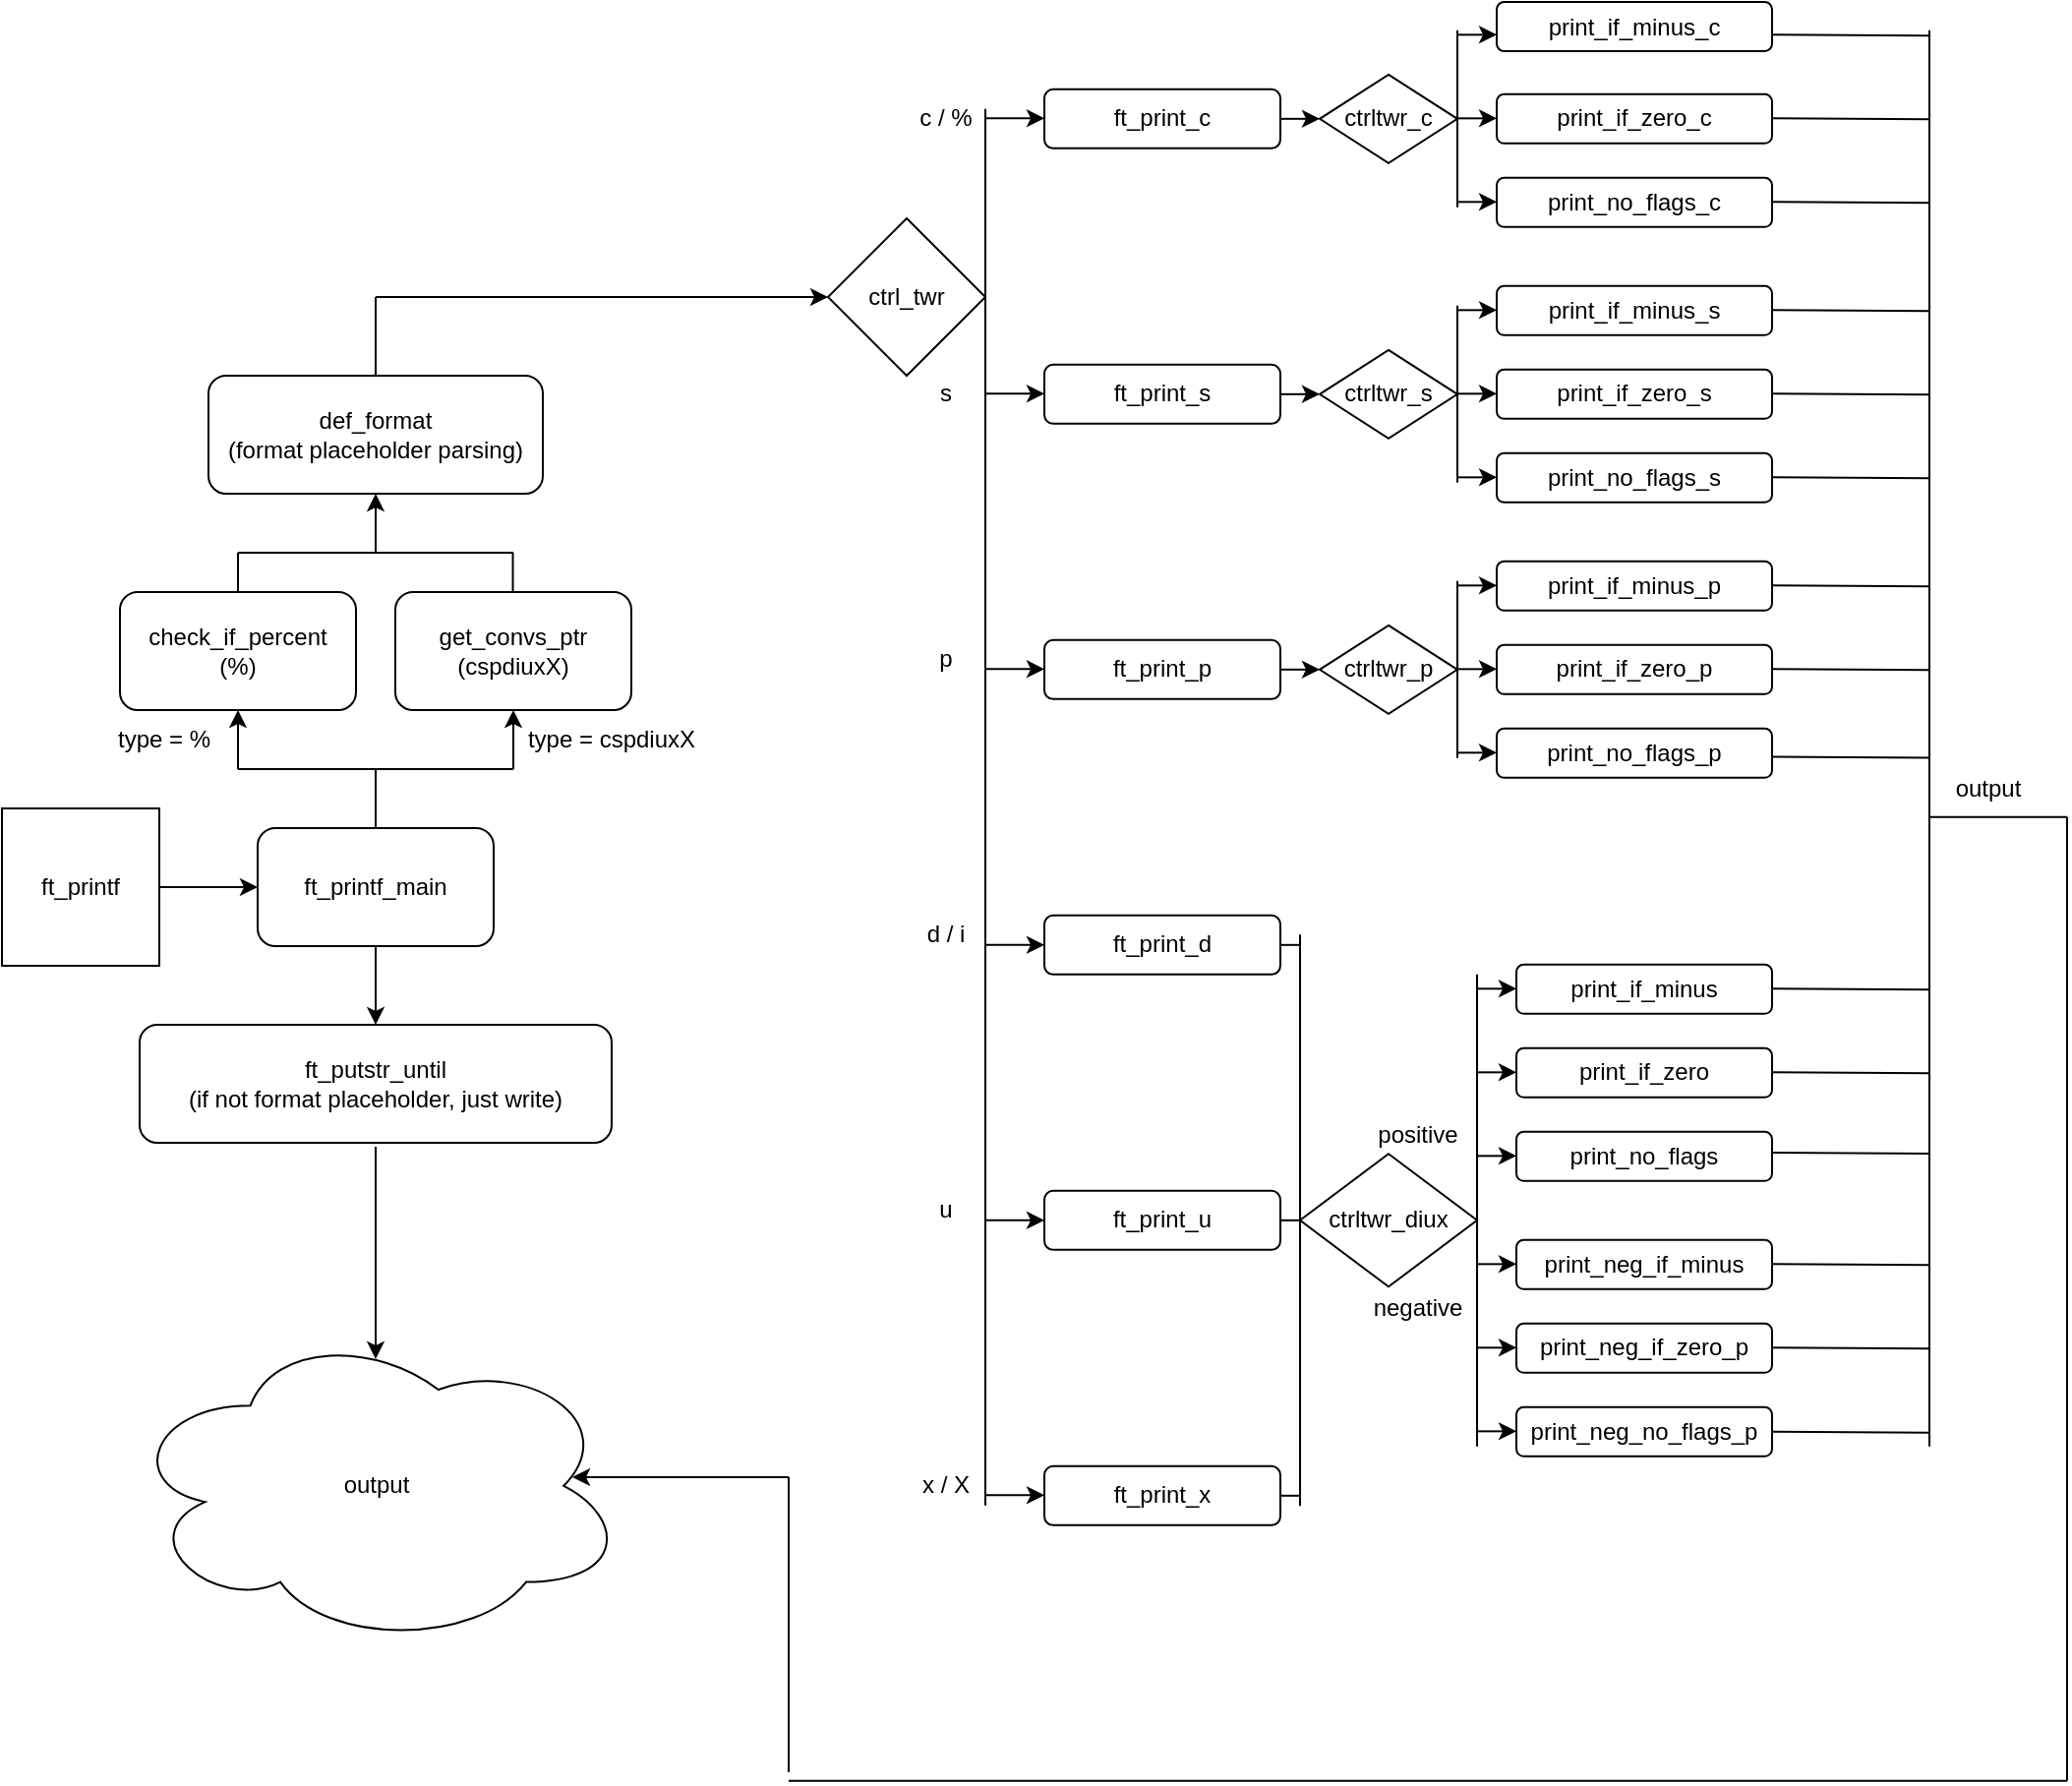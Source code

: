 <mxfile version="14.6.13" type="device"><diagram id="nV9uUo6MHdBNoXdL-bxg" name="Page-1"><mxGraphModel dx="735" dy="500" grid="1" gridSize="10" guides="1" tooltips="1" connect="1" arrows="1" fold="1" page="1" pageScale="1" pageWidth="850" pageHeight="1100" math="0" shadow="0"><root><mxCell id="0"/><mxCell id="1" parent="0"/><mxCell id="5g07XMn31a4lARJxF2Wk-2" value="ft_printf&lt;br&gt;" style="whiteSpace=wrap;html=1;aspect=fixed;" vertex="1" parent="1"><mxGeometry x="20" y="440" width="80" height="80" as="geometry"/></mxCell><mxCell id="5g07XMn31a4lARJxF2Wk-3" value="ft_printf_main&lt;br&gt;" style="rounded=1;whiteSpace=wrap;html=1;" vertex="1" parent="1"><mxGeometry x="150" y="450" width="120" height="60" as="geometry"/></mxCell><mxCell id="5g07XMn31a4lARJxF2Wk-4" value="check_if_percent&lt;br&gt;(%)" style="rounded=1;whiteSpace=wrap;html=1;" vertex="1" parent="1"><mxGeometry x="80" y="330" width="120" height="60" as="geometry"/></mxCell><mxCell id="5g07XMn31a4lARJxF2Wk-5" value="get_convs_ptr&lt;br&gt;(cspdiuxX)" style="rounded=1;whiteSpace=wrap;html=1;" vertex="1" parent="1"><mxGeometry x="220" y="330" width="120" height="60" as="geometry"/></mxCell><mxCell id="5g07XMn31a4lARJxF2Wk-6" value="" style="endArrow=none;html=1;exitX=0.5;exitY=0;exitDx=0;exitDy=0;" edge="1" parent="1" source="5g07XMn31a4lARJxF2Wk-3"><mxGeometry width="50" height="50" relative="1" as="geometry"><mxPoint x="160" y="430" as="sourcePoint"/><mxPoint x="210" y="420" as="targetPoint"/></mxGeometry></mxCell><mxCell id="5g07XMn31a4lARJxF2Wk-7" value="" style="endArrow=none;html=1;" edge="1" parent="1"><mxGeometry width="50" height="50" relative="1" as="geometry"><mxPoint x="140" y="420" as="sourcePoint"/><mxPoint x="280" y="420" as="targetPoint"/></mxGeometry></mxCell><mxCell id="5g07XMn31a4lARJxF2Wk-9" value="" style="endArrow=classic;html=1;entryX=0.5;entryY=1;entryDx=0;entryDy=0;" edge="1" parent="1" target="5g07XMn31a4lARJxF2Wk-4"><mxGeometry width="50" height="50" relative="1" as="geometry"><mxPoint x="140" y="420" as="sourcePoint"/><mxPoint x="210" y="380" as="targetPoint"/></mxGeometry></mxCell><mxCell id="5g07XMn31a4lARJxF2Wk-10" value="" style="endArrow=classic;html=1;entryX=0.5;entryY=1;entryDx=0;entryDy=0;" edge="1" parent="1" target="5g07XMn31a4lARJxF2Wk-5"><mxGeometry width="50" height="50" relative="1" as="geometry"><mxPoint x="280" y="420" as="sourcePoint"/><mxPoint x="330" y="390" as="targetPoint"/></mxGeometry></mxCell><mxCell id="5g07XMn31a4lARJxF2Wk-12" value="def_format&lt;br&gt;(format placeholder parsing)" style="rounded=1;whiteSpace=wrap;html=1;" vertex="1" parent="1"><mxGeometry x="125" y="220" width="170" height="60" as="geometry"/></mxCell><mxCell id="5g07XMn31a4lARJxF2Wk-14" value="" style="endArrow=classic;html=1;entryX=0.5;entryY=1;entryDx=0;entryDy=0;" edge="1" parent="1" target="5g07XMn31a4lARJxF2Wk-12"><mxGeometry width="50" height="50" relative="1" as="geometry"><mxPoint x="210" y="310" as="sourcePoint"/><mxPoint x="250" y="280" as="targetPoint"/></mxGeometry></mxCell><mxCell id="5g07XMn31a4lARJxF2Wk-15" value="" style="endArrow=none;html=1;" edge="1" parent="1"><mxGeometry width="50" height="50" relative="1" as="geometry"><mxPoint x="140" y="310" as="sourcePoint"/><mxPoint x="280" y="310" as="targetPoint"/></mxGeometry></mxCell><mxCell id="5g07XMn31a4lARJxF2Wk-18" value="" style="endArrow=none;html=1;exitX=0.5;exitY=0;exitDx=0;exitDy=0;" edge="1" parent="1" source="5g07XMn31a4lARJxF2Wk-4"><mxGeometry width="50" height="50" relative="1" as="geometry"><mxPoint x="50" y="320" as="sourcePoint"/><mxPoint x="140" y="310" as="targetPoint"/></mxGeometry></mxCell><mxCell id="5g07XMn31a4lARJxF2Wk-19" value="" style="endArrow=none;html=1;exitX=0.5;exitY=0;exitDx=0;exitDy=0;" edge="1" parent="1"><mxGeometry width="50" height="50" relative="1" as="geometry"><mxPoint x="279.76" y="330" as="sourcePoint"/><mxPoint x="279.76" y="310" as="targetPoint"/></mxGeometry></mxCell><mxCell id="5g07XMn31a4lARJxF2Wk-20" value="" style="endArrow=classic;html=1;exitX=1;exitY=0.5;exitDx=0;exitDy=0;" edge="1" parent="1" source="5g07XMn31a4lARJxF2Wk-2" target="5g07XMn31a4lARJxF2Wk-3"><mxGeometry width="50" height="50" relative="1" as="geometry"><mxPoint x="110" y="410" as="sourcePoint"/><mxPoint x="160" y="360" as="targetPoint"/></mxGeometry></mxCell><mxCell id="5g07XMn31a4lARJxF2Wk-21" value="type = %" style="text;html=1;strokeColor=none;fillColor=none;align=center;verticalAlign=middle;whiteSpace=wrap;rounded=0;" vertex="1" parent="1"><mxGeometry x="70" y="400" width="65" height="10" as="geometry"/></mxCell><mxCell id="5g07XMn31a4lARJxF2Wk-22" value="type = cspdiuxX" style="text;html=1;strokeColor=none;fillColor=none;align=center;verticalAlign=middle;whiteSpace=wrap;rounded=0;" vertex="1" parent="1"><mxGeometry x="280" y="400" width="100" height="10" as="geometry"/></mxCell><mxCell id="5g07XMn31a4lARJxF2Wk-23" value="ctrl_twr" style="rhombus;whiteSpace=wrap;html=1;" vertex="1" parent="1"><mxGeometry x="440" y="140.0" width="80" height="80" as="geometry"/></mxCell><mxCell id="5g07XMn31a4lARJxF2Wk-24" value="" style="endArrow=none;html=1;exitX=0.5;exitY=0;exitDx=0;exitDy=0;" edge="1" parent="1" source="5g07XMn31a4lARJxF2Wk-12"><mxGeometry width="50" height="50" relative="1" as="geometry"><mxPoint x="190" y="190" as="sourcePoint"/><mxPoint x="210" y="180" as="targetPoint"/></mxGeometry></mxCell><mxCell id="5g07XMn31a4lARJxF2Wk-25" value="" style="endArrow=classic;html=1;" edge="1" parent="1"><mxGeometry width="50" height="50" relative="1" as="geometry"><mxPoint x="210" y="180" as="sourcePoint"/><mxPoint x="440" y="180" as="targetPoint"/></mxGeometry></mxCell><mxCell id="5g07XMn31a4lARJxF2Wk-26" value="ft_print_x" style="rounded=1;whiteSpace=wrap;html=1;" vertex="1" parent="1"><mxGeometry x="550" y="774.41" width="120" height="30" as="geometry"/></mxCell><mxCell id="5g07XMn31a4lARJxF2Wk-27" value="ft_print_u" style="rounded=1;whiteSpace=wrap;html=1;" vertex="1" parent="1"><mxGeometry x="550" y="634.41" width="120" height="30" as="geometry"/></mxCell><mxCell id="5g07XMn31a4lARJxF2Wk-28" value="ft_print_c" style="rounded=1;whiteSpace=wrap;html=1;" vertex="1" parent="1"><mxGeometry x="550" y="74.41" width="120" height="30" as="geometry"/></mxCell><mxCell id="5g07XMn31a4lARJxF2Wk-29" value="ft_print_s" style="rounded=1;whiteSpace=wrap;html=1;" vertex="1" parent="1"><mxGeometry x="550" y="214.41" width="120" height="30" as="geometry"/></mxCell><mxCell id="5g07XMn31a4lARJxF2Wk-31" value="ft_print_p" style="rounded=1;whiteSpace=wrap;html=1;" vertex="1" parent="1"><mxGeometry x="550" y="354.41" width="120" height="30" as="geometry"/></mxCell><mxCell id="5g07XMn31a4lARJxF2Wk-32" value="ft_print_d" style="rounded=1;whiteSpace=wrap;html=1;" vertex="1" parent="1"><mxGeometry x="550" y="494.41" width="120" height="30" as="geometry"/></mxCell><mxCell id="5g07XMn31a4lARJxF2Wk-33" value="" style="endArrow=classic;html=1;entryX=0;entryY=0.5;entryDx=0;entryDy=0;" edge="1" parent="1" target="5g07XMn31a4lARJxF2Wk-32"><mxGeometry width="50" height="50" relative="1" as="geometry"><mxPoint x="520" y="509.41" as="sourcePoint"/><mxPoint x="550" y="504.41" as="targetPoint"/></mxGeometry></mxCell><mxCell id="5g07XMn31a4lARJxF2Wk-34" value="" style="endArrow=none;html=1;" edge="1" parent="1"><mxGeometry width="50" height="50" relative="1" as="geometry"><mxPoint x="520" y="794.41" as="sourcePoint"/><mxPoint x="520" y="84.41" as="targetPoint"/></mxGeometry></mxCell><mxCell id="5g07XMn31a4lARJxF2Wk-36" value="" style="endArrow=classic;html=1;entryX=0;entryY=0.5;entryDx=0;entryDy=0;" edge="1" parent="1" target="5g07XMn31a4lARJxF2Wk-27"><mxGeometry width="50" height="50" relative="1" as="geometry"><mxPoint x="520" y="649.41" as="sourcePoint"/><mxPoint x="550" y="649.17" as="targetPoint"/></mxGeometry></mxCell><mxCell id="5g07XMn31a4lARJxF2Wk-37" value="" style="endArrow=classic;html=1;" edge="1" parent="1"><mxGeometry width="50" height="50" relative="1" as="geometry"><mxPoint x="520" y="789.17" as="sourcePoint"/><mxPoint x="550" y="789.17" as="targetPoint"/></mxGeometry></mxCell><mxCell id="5g07XMn31a4lARJxF2Wk-38" value="" style="endArrow=classic;html=1;exitX=1;exitY=0.5;exitDx=0;exitDy=0;entryX=0;entryY=0.5;entryDx=0;entryDy=0;" edge="1" parent="1"><mxGeometry width="50" height="50" relative="1" as="geometry"><mxPoint x="520" y="369.17" as="sourcePoint"/><mxPoint x="550" y="369.17" as="targetPoint"/></mxGeometry></mxCell><mxCell id="5g07XMn31a4lARJxF2Wk-39" value="" style="endArrow=classic;html=1;exitX=1;exitY=0.5;exitDx=0;exitDy=0;entryX=0;entryY=0.5;entryDx=0;entryDy=0;" edge="1" parent="1"><mxGeometry width="50" height="50" relative="1" as="geometry"><mxPoint x="520" y="229.17" as="sourcePoint"/><mxPoint x="550" y="229.17" as="targetPoint"/></mxGeometry></mxCell><mxCell id="5g07XMn31a4lARJxF2Wk-40" value="" style="endArrow=classic;html=1;exitX=1;exitY=0.5;exitDx=0;exitDy=0;entryX=0;entryY=0.5;entryDx=0;entryDy=0;" edge="1" parent="1"><mxGeometry width="50" height="50" relative="1" as="geometry"><mxPoint x="520" y="89.17" as="sourcePoint"/><mxPoint x="550" y="89.17" as="targetPoint"/></mxGeometry></mxCell><mxCell id="5g07XMn31a4lARJxF2Wk-43" value="c / %" style="text;html=1;strokeColor=none;fillColor=none;align=center;verticalAlign=middle;whiteSpace=wrap;rounded=0;" vertex="1" parent="1"><mxGeometry x="480" y="79.41" width="40" height="20" as="geometry"/></mxCell><mxCell id="5g07XMn31a4lARJxF2Wk-44" value="s" style="text;html=1;strokeColor=none;fillColor=none;align=center;verticalAlign=middle;whiteSpace=wrap;rounded=0;" vertex="1" parent="1"><mxGeometry x="480" y="219.41" width="40" height="20" as="geometry"/></mxCell><mxCell id="5g07XMn31a4lARJxF2Wk-46" value="p" style="text;html=1;strokeColor=none;fillColor=none;align=center;verticalAlign=middle;whiteSpace=wrap;rounded=0;" vertex="1" parent="1"><mxGeometry x="480" y="354.41" width="40" height="20" as="geometry"/></mxCell><mxCell id="5g07XMn31a4lARJxF2Wk-47" value="d / i" style="text;html=1;strokeColor=none;fillColor=none;align=center;verticalAlign=middle;whiteSpace=wrap;rounded=0;" vertex="1" parent="1"><mxGeometry x="480" y="494.41" width="40" height="20" as="geometry"/></mxCell><mxCell id="5g07XMn31a4lARJxF2Wk-49" value="u" style="text;html=1;strokeColor=none;fillColor=none;align=center;verticalAlign=middle;whiteSpace=wrap;rounded=0;" vertex="1" parent="1"><mxGeometry x="480" y="634.41" width="40" height="20" as="geometry"/></mxCell><mxCell id="5g07XMn31a4lARJxF2Wk-50" value="x / X" style="text;html=1;strokeColor=none;fillColor=none;align=center;verticalAlign=middle;whiteSpace=wrap;rounded=0;" vertex="1" parent="1"><mxGeometry x="480" y="774.41" width="40" height="20" as="geometry"/></mxCell><mxCell id="5g07XMn31a4lARJxF2Wk-53" value="ctrltwr_c&lt;br&gt;" style="rhombus;whiteSpace=wrap;html=1;" vertex="1" parent="1"><mxGeometry x="690" y="66.91" width="70" height="45" as="geometry"/></mxCell><mxCell id="5g07XMn31a4lARJxF2Wk-54" value="ctrltwr_s" style="rhombus;whiteSpace=wrap;html=1;" vertex="1" parent="1"><mxGeometry x="690" y="206.91" width="70" height="45" as="geometry"/></mxCell><mxCell id="5g07XMn31a4lARJxF2Wk-55" value="ctrltwr_p" style="rhombus;whiteSpace=wrap;html=1;" vertex="1" parent="1"><mxGeometry x="690" y="346.91" width="70" height="45" as="geometry"/></mxCell><mxCell id="5g07XMn31a4lARJxF2Wk-56" value="ctrltwr_diux" style="rhombus;whiteSpace=wrap;html=1;" vertex="1" parent="1"><mxGeometry x="680" y="615.66" width="90" height="67.5" as="geometry"/></mxCell><mxCell id="5g07XMn31a4lARJxF2Wk-59" value="print_if_minus_c" style="rounded=1;whiteSpace=wrap;html=1;" vertex="1" parent="1"><mxGeometry x="780" y="30" width="140" height="25" as="geometry"/></mxCell><mxCell id="5g07XMn31a4lARJxF2Wk-60" value="print_if_zero_c" style="rounded=1;whiteSpace=wrap;html=1;" vertex="1" parent="1"><mxGeometry x="780" y="76.91" width="140" height="25" as="geometry"/></mxCell><mxCell id="5g07XMn31a4lARJxF2Wk-61" value="print_no_flags_c" style="rounded=1;whiteSpace=wrap;html=1;" vertex="1" parent="1"><mxGeometry x="780" y="119.41" width="140" height="25" as="geometry"/></mxCell><mxCell id="5g07XMn31a4lARJxF2Wk-62" value="" style="endArrow=none;html=1;" edge="1" parent="1"><mxGeometry width="50" height="50" relative="1" as="geometry"><mxPoint x="760" y="134.41" as="sourcePoint"/><mxPoint x="760" y="44.41" as="targetPoint"/></mxGeometry></mxCell><mxCell id="5g07XMn31a4lARJxF2Wk-63" value="" style="endArrow=classic;html=1;exitX=1;exitY=0.5;exitDx=0;exitDy=0;entryX=0;entryY=0.5;entryDx=0;entryDy=0;" edge="1" parent="1" source="5g07XMn31a4lARJxF2Wk-28" target="5g07XMn31a4lARJxF2Wk-53"><mxGeometry width="50" height="50" relative="1" as="geometry"><mxPoint x="660" y="174.41" as="sourcePoint"/><mxPoint x="710" y="124.41" as="targetPoint"/></mxGeometry></mxCell><mxCell id="5g07XMn31a4lARJxF2Wk-64" value="" style="endArrow=classic;html=1;exitX=1;exitY=0.5;exitDx=0;exitDy=0;entryX=0;entryY=0.5;entryDx=0;entryDy=0;" edge="1" parent="1"><mxGeometry width="50" height="50" relative="1" as="geometry"><mxPoint x="760.0" y="46.67" as="sourcePoint"/><mxPoint x="780.0" y="46.67" as="targetPoint"/></mxGeometry></mxCell><mxCell id="5g07XMn31a4lARJxF2Wk-65" value="" style="endArrow=classic;html=1;exitX=1;exitY=0.5;exitDx=0;exitDy=0;entryX=0;entryY=0.5;entryDx=0;entryDy=0;" edge="1" parent="1"><mxGeometry width="50" height="50" relative="1" as="geometry"><mxPoint x="760.0" y="89.17" as="sourcePoint"/><mxPoint x="780.0" y="89.17" as="targetPoint"/></mxGeometry></mxCell><mxCell id="5g07XMn31a4lARJxF2Wk-66" value="" style="endArrow=classic;html=1;exitX=1;exitY=0.5;exitDx=0;exitDy=0;entryX=0;entryY=0.5;entryDx=0;entryDy=0;" edge="1" parent="1"><mxGeometry width="50" height="50" relative="1" as="geometry"><mxPoint x="760.0" y="131.67" as="sourcePoint"/><mxPoint x="780.0" y="131.67" as="targetPoint"/></mxGeometry></mxCell><mxCell id="5g07XMn31a4lARJxF2Wk-67" value="print_if_minus_s" style="rounded=1;whiteSpace=wrap;html=1;" vertex="1" parent="1"><mxGeometry x="780" y="174.41" width="140" height="25" as="geometry"/></mxCell><mxCell id="5g07XMn31a4lARJxF2Wk-68" value="print_if_zero_s" style="rounded=1;whiteSpace=wrap;html=1;" vertex="1" parent="1"><mxGeometry x="780" y="216.91" width="140" height="25" as="geometry"/></mxCell><mxCell id="5g07XMn31a4lARJxF2Wk-69" value="print_no_flags_s" style="rounded=1;whiteSpace=wrap;html=1;" vertex="1" parent="1"><mxGeometry x="780" y="259.41" width="140" height="25" as="geometry"/></mxCell><mxCell id="5g07XMn31a4lARJxF2Wk-70" value="" style="endArrow=none;html=1;" edge="1" parent="1"><mxGeometry width="50" height="50" relative="1" as="geometry"><mxPoint x="760" y="274.41" as="sourcePoint"/><mxPoint x="760" y="184.41" as="targetPoint"/></mxGeometry></mxCell><mxCell id="5g07XMn31a4lARJxF2Wk-71" value="" style="endArrow=classic;html=1;exitX=1;exitY=0.5;exitDx=0;exitDy=0;entryX=0;entryY=0.5;entryDx=0;entryDy=0;" edge="1" parent="1"><mxGeometry width="50" height="50" relative="1" as="geometry"><mxPoint x="670" y="229.41" as="sourcePoint"/><mxPoint x="690" y="229.41" as="targetPoint"/></mxGeometry></mxCell><mxCell id="5g07XMn31a4lARJxF2Wk-72" value="" style="endArrow=classic;html=1;exitX=1;exitY=0.5;exitDx=0;exitDy=0;entryX=0;entryY=0.5;entryDx=0;entryDy=0;" edge="1" parent="1"><mxGeometry width="50" height="50" relative="1" as="geometry"><mxPoint x="760.0" y="186.67" as="sourcePoint"/><mxPoint x="780.0" y="186.67" as="targetPoint"/></mxGeometry></mxCell><mxCell id="5g07XMn31a4lARJxF2Wk-73" value="" style="endArrow=classic;html=1;exitX=1;exitY=0.5;exitDx=0;exitDy=0;entryX=0;entryY=0.5;entryDx=0;entryDy=0;" edge="1" parent="1"><mxGeometry width="50" height="50" relative="1" as="geometry"><mxPoint x="760.0" y="229.17" as="sourcePoint"/><mxPoint x="780.0" y="229.17" as="targetPoint"/></mxGeometry></mxCell><mxCell id="5g07XMn31a4lARJxF2Wk-74" value="" style="endArrow=classic;html=1;exitX=1;exitY=0.5;exitDx=0;exitDy=0;entryX=0;entryY=0.5;entryDx=0;entryDy=0;" edge="1" parent="1"><mxGeometry width="50" height="50" relative="1" as="geometry"><mxPoint x="760.0" y="271.67" as="sourcePoint"/><mxPoint x="780.0" y="271.67" as="targetPoint"/></mxGeometry></mxCell><mxCell id="5g07XMn31a4lARJxF2Wk-75" value="print_if_minus_p" style="rounded=1;whiteSpace=wrap;html=1;" vertex="1" parent="1"><mxGeometry x="780" y="314.41" width="140" height="25" as="geometry"/></mxCell><mxCell id="5g07XMn31a4lARJxF2Wk-76" value="print_if_zero_p" style="rounded=1;whiteSpace=wrap;html=1;" vertex="1" parent="1"><mxGeometry x="780" y="356.91" width="140" height="25" as="geometry"/></mxCell><mxCell id="5g07XMn31a4lARJxF2Wk-77" value="print_no_flags_p" style="rounded=1;whiteSpace=wrap;html=1;" vertex="1" parent="1"><mxGeometry x="780" y="399.41" width="140" height="25" as="geometry"/></mxCell><mxCell id="5g07XMn31a4lARJxF2Wk-78" value="" style="endArrow=none;html=1;" edge="1" parent="1"><mxGeometry width="50" height="50" relative="1" as="geometry"><mxPoint x="760" y="414.41" as="sourcePoint"/><mxPoint x="760" y="324.41" as="targetPoint"/></mxGeometry></mxCell><mxCell id="5g07XMn31a4lARJxF2Wk-79" value="" style="endArrow=classic;html=1;exitX=1;exitY=0.5;exitDx=0;exitDy=0;entryX=0;entryY=0.5;entryDx=0;entryDy=0;" edge="1" parent="1"><mxGeometry width="50" height="50" relative="1" as="geometry"><mxPoint x="670" y="369.41" as="sourcePoint"/><mxPoint x="690" y="369.41" as="targetPoint"/></mxGeometry></mxCell><mxCell id="5g07XMn31a4lARJxF2Wk-80" value="" style="endArrow=classic;html=1;exitX=1;exitY=0.5;exitDx=0;exitDy=0;entryX=0;entryY=0.5;entryDx=0;entryDy=0;" edge="1" parent="1"><mxGeometry width="50" height="50" relative="1" as="geometry"><mxPoint x="760.0" y="326.67" as="sourcePoint"/><mxPoint x="780.0" y="326.67" as="targetPoint"/></mxGeometry></mxCell><mxCell id="5g07XMn31a4lARJxF2Wk-81" value="" style="endArrow=classic;html=1;exitX=1;exitY=0.5;exitDx=0;exitDy=0;entryX=0;entryY=0.5;entryDx=0;entryDy=0;" edge="1" parent="1"><mxGeometry width="50" height="50" relative="1" as="geometry"><mxPoint x="760.0" y="369.17" as="sourcePoint"/><mxPoint x="780.0" y="369.17" as="targetPoint"/></mxGeometry></mxCell><mxCell id="5g07XMn31a4lARJxF2Wk-82" value="" style="endArrow=classic;html=1;exitX=1;exitY=0.5;exitDx=0;exitDy=0;entryX=0;entryY=0.5;entryDx=0;entryDy=0;" edge="1" parent="1"><mxGeometry width="50" height="50" relative="1" as="geometry"><mxPoint x="760.0" y="411.67" as="sourcePoint"/><mxPoint x="780.0" y="411.67" as="targetPoint"/></mxGeometry></mxCell><mxCell id="5g07XMn31a4lARJxF2Wk-83" value="print_if_minus" style="rounded=1;whiteSpace=wrap;html=1;" vertex="1" parent="1"><mxGeometry x="790" y="519.41" width="130" height="25" as="geometry"/></mxCell><mxCell id="5g07XMn31a4lARJxF2Wk-84" value="print_if_zero" style="rounded=1;whiteSpace=wrap;html=1;" vertex="1" parent="1"><mxGeometry x="790" y="561.91" width="130" height="25" as="geometry"/></mxCell><mxCell id="5g07XMn31a4lARJxF2Wk-85" value="print_no_flags" style="rounded=1;whiteSpace=wrap;html=1;" vertex="1" parent="1"><mxGeometry x="790" y="604.41" width="130" height="25" as="geometry"/></mxCell><mxCell id="5g07XMn31a4lARJxF2Wk-87" value="" style="endArrow=classic;html=1;exitX=1;exitY=0.5;exitDx=0;exitDy=0;entryX=0;entryY=0.5;entryDx=0;entryDy=0;" edge="1" parent="1"><mxGeometry width="50" height="50" relative="1" as="geometry"><mxPoint x="770.0" y="531.67" as="sourcePoint"/><mxPoint x="790.0" y="531.67" as="targetPoint"/></mxGeometry></mxCell><mxCell id="5g07XMn31a4lARJxF2Wk-88" value="" style="endArrow=classic;html=1;exitX=1;exitY=0.5;exitDx=0;exitDy=0;entryX=0;entryY=0.5;entryDx=0;entryDy=0;" edge="1" parent="1"><mxGeometry width="50" height="50" relative="1" as="geometry"><mxPoint x="770.0" y="574.17" as="sourcePoint"/><mxPoint x="790.0" y="574.17" as="targetPoint"/></mxGeometry></mxCell><mxCell id="5g07XMn31a4lARJxF2Wk-89" value="" style="endArrow=classic;html=1;exitX=1;exitY=0.5;exitDx=0;exitDy=0;entryX=0;entryY=0.5;entryDx=0;entryDy=0;" edge="1" parent="1"><mxGeometry width="50" height="50" relative="1" as="geometry"><mxPoint x="770.0" y="616.67" as="sourcePoint"/><mxPoint x="790.0" y="616.67" as="targetPoint"/></mxGeometry></mxCell><mxCell id="5g07XMn31a4lARJxF2Wk-90" value="print_neg_if_minus" style="rounded=1;whiteSpace=wrap;html=1;" vertex="1" parent="1"><mxGeometry x="790" y="659.41" width="130" height="25" as="geometry"/></mxCell><mxCell id="5g07XMn31a4lARJxF2Wk-91" value="print_neg_if_zero_p" style="rounded=1;whiteSpace=wrap;html=1;" vertex="1" parent="1"><mxGeometry x="790" y="701.91" width="130" height="25" as="geometry"/></mxCell><mxCell id="5g07XMn31a4lARJxF2Wk-92" value="print_neg_no_flags_p" style="rounded=1;whiteSpace=wrap;html=1;" vertex="1" parent="1"><mxGeometry x="790" y="744.41" width="130" height="25" as="geometry"/></mxCell><mxCell id="5g07XMn31a4lARJxF2Wk-93" value="" style="endArrow=none;html=1;" edge="1" parent="1"><mxGeometry width="50" height="50" relative="1" as="geometry"><mxPoint x="770" y="764.41" as="sourcePoint"/><mxPoint x="770" y="524.41" as="targetPoint"/></mxGeometry></mxCell><mxCell id="5g07XMn31a4lARJxF2Wk-94" value="" style="endArrow=classic;html=1;exitX=1;exitY=0.5;exitDx=0;exitDy=0;entryX=0;entryY=0.5;entryDx=0;entryDy=0;" edge="1" parent="1"><mxGeometry width="50" height="50" relative="1" as="geometry"><mxPoint x="770.0" y="671.67" as="sourcePoint"/><mxPoint x="790.0" y="671.67" as="targetPoint"/></mxGeometry></mxCell><mxCell id="5g07XMn31a4lARJxF2Wk-95" value="" style="endArrow=classic;html=1;exitX=1;exitY=0.5;exitDx=0;exitDy=0;entryX=0;entryY=0.5;entryDx=0;entryDy=0;" edge="1" parent="1"><mxGeometry width="50" height="50" relative="1" as="geometry"><mxPoint x="770.0" y="714.17" as="sourcePoint"/><mxPoint x="790.0" y="714.17" as="targetPoint"/></mxGeometry></mxCell><mxCell id="5g07XMn31a4lARJxF2Wk-96" value="" style="endArrow=classic;html=1;exitX=1;exitY=0.5;exitDx=0;exitDy=0;entryX=0;entryY=0.5;entryDx=0;entryDy=0;" edge="1" parent="1"><mxGeometry width="50" height="50" relative="1" as="geometry"><mxPoint x="770.0" y="756.67" as="sourcePoint"/><mxPoint x="790.0" y="756.67" as="targetPoint"/></mxGeometry></mxCell><mxCell id="5g07XMn31a4lARJxF2Wk-97" value="positive" style="text;html=1;strokeColor=none;fillColor=none;align=center;verticalAlign=middle;whiteSpace=wrap;rounded=0;" vertex="1" parent="1"><mxGeometry x="720" y="595.66" width="40" height="20" as="geometry"/></mxCell><mxCell id="5g07XMn31a4lARJxF2Wk-98" value="negative&lt;br&gt;" style="text;html=1;strokeColor=none;fillColor=none;align=center;verticalAlign=middle;whiteSpace=wrap;rounded=0;" vertex="1" parent="1"><mxGeometry x="720" y="684.41" width="40" height="20" as="geometry"/></mxCell><mxCell id="5g07XMn31a4lARJxF2Wk-99" value="" style="endArrow=none;html=1;" edge="1" parent="1"><mxGeometry width="50" height="50" relative="1" as="geometry"><mxPoint x="680" y="794.646" as="sourcePoint"/><mxPoint x="680" y="504.17" as="targetPoint"/></mxGeometry></mxCell><mxCell id="5g07XMn31a4lARJxF2Wk-100" value="" style="endArrow=none;html=1;entryX=1;entryY=0.5;entryDx=0;entryDy=0;" edge="1" parent="1" target="5g07XMn31a4lARJxF2Wk-32"><mxGeometry width="50" height="50" relative="1" as="geometry"><mxPoint x="680" y="509.41" as="sourcePoint"/><mxPoint x="670" y="564.41" as="targetPoint"/></mxGeometry></mxCell><mxCell id="5g07XMn31a4lARJxF2Wk-102" value="" style="endArrow=none;html=1;exitX=1;exitY=0.5;exitDx=0;exitDy=0;" edge="1" parent="1" source="5g07XMn31a4lARJxF2Wk-27"><mxGeometry width="50" height="50" relative="1" as="geometry"><mxPoint x="780" y="664.41" as="sourcePoint"/><mxPoint x="680" y="649.41" as="targetPoint"/></mxGeometry></mxCell><mxCell id="5g07XMn31a4lARJxF2Wk-103" value="" style="endArrow=none;html=1;exitX=1;exitY=0.5;exitDx=0;exitDy=0;" edge="1" parent="1" source="5g07XMn31a4lARJxF2Wk-26"><mxGeometry width="50" height="50" relative="1" as="geometry"><mxPoint x="690" y="804.41" as="sourcePoint"/><mxPoint x="680" y="789.41" as="targetPoint"/></mxGeometry></mxCell><mxCell id="5g07XMn31a4lARJxF2Wk-104" value="" style="endArrow=none;html=1;" edge="1" parent="1"><mxGeometry width="50" height="50" relative="1" as="geometry"><mxPoint x="1000" y="764.41" as="sourcePoint"/><mxPoint x="1000" y="44.41" as="targetPoint"/></mxGeometry></mxCell><mxCell id="5g07XMn31a4lARJxF2Wk-105" value="" style="endArrow=none;html=1;exitX=1;exitY=0.5;exitDx=0;exitDy=0;" edge="1" parent="1" source="5g07XMn31a4lARJxF2Wk-92"><mxGeometry width="50" height="50" relative="1" as="geometry"><mxPoint x="930" y="794.41" as="sourcePoint"/><mxPoint x="1000" y="757.41" as="targetPoint"/></mxGeometry></mxCell><mxCell id="5g07XMn31a4lARJxF2Wk-106" value="" style="endArrow=none;html=1;exitX=1;exitY=0.5;exitDx=0;exitDy=0;" edge="1" parent="1"><mxGeometry width="50" height="50" relative="1" as="geometry"><mxPoint x="920" y="714.07" as="sourcePoint"/><mxPoint x="1000" y="714.57" as="targetPoint"/></mxGeometry></mxCell><mxCell id="5g07XMn31a4lARJxF2Wk-107" value="" style="endArrow=none;html=1;exitX=1;exitY=0.5;exitDx=0;exitDy=0;" edge="1" parent="1"><mxGeometry width="50" height="50" relative="1" as="geometry"><mxPoint x="920" y="671.57" as="sourcePoint"/><mxPoint x="1000" y="672.07" as="targetPoint"/></mxGeometry></mxCell><mxCell id="5g07XMn31a4lARJxF2Wk-108" value="" style="endArrow=none;html=1;exitX=1;exitY=0.5;exitDx=0;exitDy=0;" edge="1" parent="1"><mxGeometry width="50" height="50" relative="1" as="geometry"><mxPoint x="920" y="614.97" as="sourcePoint"/><mxPoint x="1000" y="615.47" as="targetPoint"/></mxGeometry></mxCell><mxCell id="5g07XMn31a4lARJxF2Wk-109" value="" style="endArrow=none;html=1;exitX=1;exitY=0.5;exitDx=0;exitDy=0;" edge="1" parent="1"><mxGeometry width="50" height="50" relative="1" as="geometry"><mxPoint x="920" y="574.07" as="sourcePoint"/><mxPoint x="1000" y="574.57" as="targetPoint"/></mxGeometry></mxCell><mxCell id="5g07XMn31a4lARJxF2Wk-110" value="" style="endArrow=none;html=1;exitX=1;exitY=0.5;exitDx=0;exitDy=0;" edge="1" parent="1"><mxGeometry width="50" height="50" relative="1" as="geometry"><mxPoint x="920" y="531.57" as="sourcePoint"/><mxPoint x="1000" y="532.07" as="targetPoint"/></mxGeometry></mxCell><mxCell id="5g07XMn31a4lARJxF2Wk-111" value="" style="endArrow=none;html=1;exitX=1;exitY=0.5;exitDx=0;exitDy=0;" edge="1" parent="1"><mxGeometry width="50" height="50" relative="1" as="geometry"><mxPoint x="920" y="413.72" as="sourcePoint"/><mxPoint x="1000" y="414.22" as="targetPoint"/></mxGeometry></mxCell><mxCell id="5g07XMn31a4lARJxF2Wk-112" value="" style="endArrow=none;html=1;exitX=1;exitY=0.5;exitDx=0;exitDy=0;" edge="1" parent="1"><mxGeometry width="50" height="50" relative="1" as="geometry"><mxPoint x="920" y="369.07" as="sourcePoint"/><mxPoint x="1000" y="369.57" as="targetPoint"/></mxGeometry></mxCell><mxCell id="5g07XMn31a4lARJxF2Wk-113" value="" style="endArrow=none;html=1;exitX=1;exitY=0.5;exitDx=0;exitDy=0;" edge="1" parent="1"><mxGeometry width="50" height="50" relative="1" as="geometry"><mxPoint x="920" y="326.57" as="sourcePoint"/><mxPoint x="1000" y="327.07" as="targetPoint"/></mxGeometry></mxCell><mxCell id="5g07XMn31a4lARJxF2Wk-114" value="" style="endArrow=none;html=1;exitX=1;exitY=0.5;exitDx=0;exitDy=0;" edge="1" parent="1"><mxGeometry width="50" height="50" relative="1" as="geometry"><mxPoint x="920" y="271.57" as="sourcePoint"/><mxPoint x="1000" y="272.07" as="targetPoint"/></mxGeometry></mxCell><mxCell id="5g07XMn31a4lARJxF2Wk-115" value="" style="endArrow=none;html=1;exitX=1;exitY=0.5;exitDx=0;exitDy=0;" edge="1" parent="1"><mxGeometry width="50" height="50" relative="1" as="geometry"><mxPoint x="920" y="229.07" as="sourcePoint"/><mxPoint x="1000" y="229.57" as="targetPoint"/></mxGeometry></mxCell><mxCell id="5g07XMn31a4lARJxF2Wk-116" value="" style="endArrow=none;html=1;exitX=1;exitY=0.5;exitDx=0;exitDy=0;" edge="1" parent="1"><mxGeometry width="50" height="50" relative="1" as="geometry"><mxPoint x="920" y="186.57" as="sourcePoint"/><mxPoint x="1000" y="187.07" as="targetPoint"/></mxGeometry></mxCell><mxCell id="5g07XMn31a4lARJxF2Wk-117" value="" style="endArrow=none;html=1;exitX=1;exitY=0.5;exitDx=0;exitDy=0;" edge="1" parent="1"><mxGeometry width="50" height="50" relative="1" as="geometry"><mxPoint x="920" y="131.57" as="sourcePoint"/><mxPoint x="1000" y="132.07" as="targetPoint"/></mxGeometry></mxCell><mxCell id="5g07XMn31a4lARJxF2Wk-118" value="" style="endArrow=none;html=1;exitX=1;exitY=0.5;exitDx=0;exitDy=0;" edge="1" parent="1"><mxGeometry width="50" height="50" relative="1" as="geometry"><mxPoint x="920" y="89.07" as="sourcePoint"/><mxPoint x="1000" y="89.57" as="targetPoint"/></mxGeometry></mxCell><mxCell id="5g07XMn31a4lARJxF2Wk-119" value="" style="endArrow=none;html=1;exitX=1;exitY=0.5;exitDx=0;exitDy=0;" edge="1" parent="1"><mxGeometry width="50" height="50" relative="1" as="geometry"><mxPoint x="920" y="46.57" as="sourcePoint"/><mxPoint x="1000" y="47.07" as="targetPoint"/></mxGeometry></mxCell><mxCell id="5g07XMn31a4lARJxF2Wk-120" value="" style="endArrow=none;html=1;" edge="1" parent="1"><mxGeometry width="50" height="50" relative="1" as="geometry"><mxPoint x="1000" y="444.41" as="sourcePoint"/><mxPoint x="1070" y="444.41" as="targetPoint"/></mxGeometry></mxCell><mxCell id="5g07XMn31a4lARJxF2Wk-121" value="" style="endArrow=none;html=1;" edge="1" parent="1"><mxGeometry width="50" height="50" relative="1" as="geometry"><mxPoint x="1070" y="934.41" as="sourcePoint"/><mxPoint x="1070" y="444.41" as="targetPoint"/></mxGeometry></mxCell><mxCell id="5g07XMn31a4lARJxF2Wk-122" value="" style="endArrow=none;html=1;" edge="1" parent="1"><mxGeometry width="50" height="50" relative="1" as="geometry"><mxPoint x="420" y="934.41" as="sourcePoint"/><mxPoint x="1070" y="934.41" as="targetPoint"/></mxGeometry></mxCell><mxCell id="5g07XMn31a4lARJxF2Wk-123" value="ft_putstr_until&lt;br&gt;(if not format placeholder, just write)" style="rounded=1;whiteSpace=wrap;html=1;" vertex="1" parent="1"><mxGeometry x="90" y="550" width="240" height="60" as="geometry"/></mxCell><mxCell id="5g07XMn31a4lARJxF2Wk-124" value="output" style="text;html=1;strokeColor=none;fillColor=none;align=center;verticalAlign=middle;whiteSpace=wrap;rounded=0;" vertex="1" parent="1"><mxGeometry x="1010" y="420" width="40" height="20" as="geometry"/></mxCell><mxCell id="5g07XMn31a4lARJxF2Wk-125" value="" style="endArrow=classic;html=1;exitX=0.5;exitY=1;exitDx=0;exitDy=0;entryX=0.5;entryY=0;entryDx=0;entryDy=0;" edge="1" parent="1" source="5g07XMn31a4lARJxF2Wk-3" target="5g07XMn31a4lARJxF2Wk-123"><mxGeometry width="50" height="50" relative="1" as="geometry"><mxPoint x="340" y="580" as="sourcePoint"/><mxPoint x="390" y="530" as="targetPoint"/></mxGeometry></mxCell><mxCell id="5g07XMn31a4lARJxF2Wk-126" value="" style="endArrow=none;html=1;" edge="1" parent="1"><mxGeometry width="50" height="50" relative="1" as="geometry"><mxPoint x="420" y="930" as="sourcePoint"/><mxPoint x="420" y="780" as="targetPoint"/></mxGeometry></mxCell><mxCell id="5g07XMn31a4lARJxF2Wk-127" value="" style="endArrow=classic;html=1;" edge="1" parent="1"><mxGeometry width="50" height="50" relative="1" as="geometry"><mxPoint x="420" y="780" as="sourcePoint"/><mxPoint x="310" y="780" as="targetPoint"/></mxGeometry></mxCell><mxCell id="5g07XMn31a4lARJxF2Wk-128" value="" style="endArrow=classic;html=1;" edge="1" parent="1"><mxGeometry width="50" height="50" relative="1" as="geometry"><mxPoint x="210" y="612" as="sourcePoint"/><mxPoint x="210" y="720" as="targetPoint"/></mxGeometry></mxCell><mxCell id="5g07XMn31a4lARJxF2Wk-130" value="output" style="ellipse;shape=cloud;whiteSpace=wrap;html=1;" vertex="1" parent="1"><mxGeometry x="82.5" y="702.91" width="255" height="163" as="geometry"/></mxCell></root></mxGraphModel></diagram></mxfile>